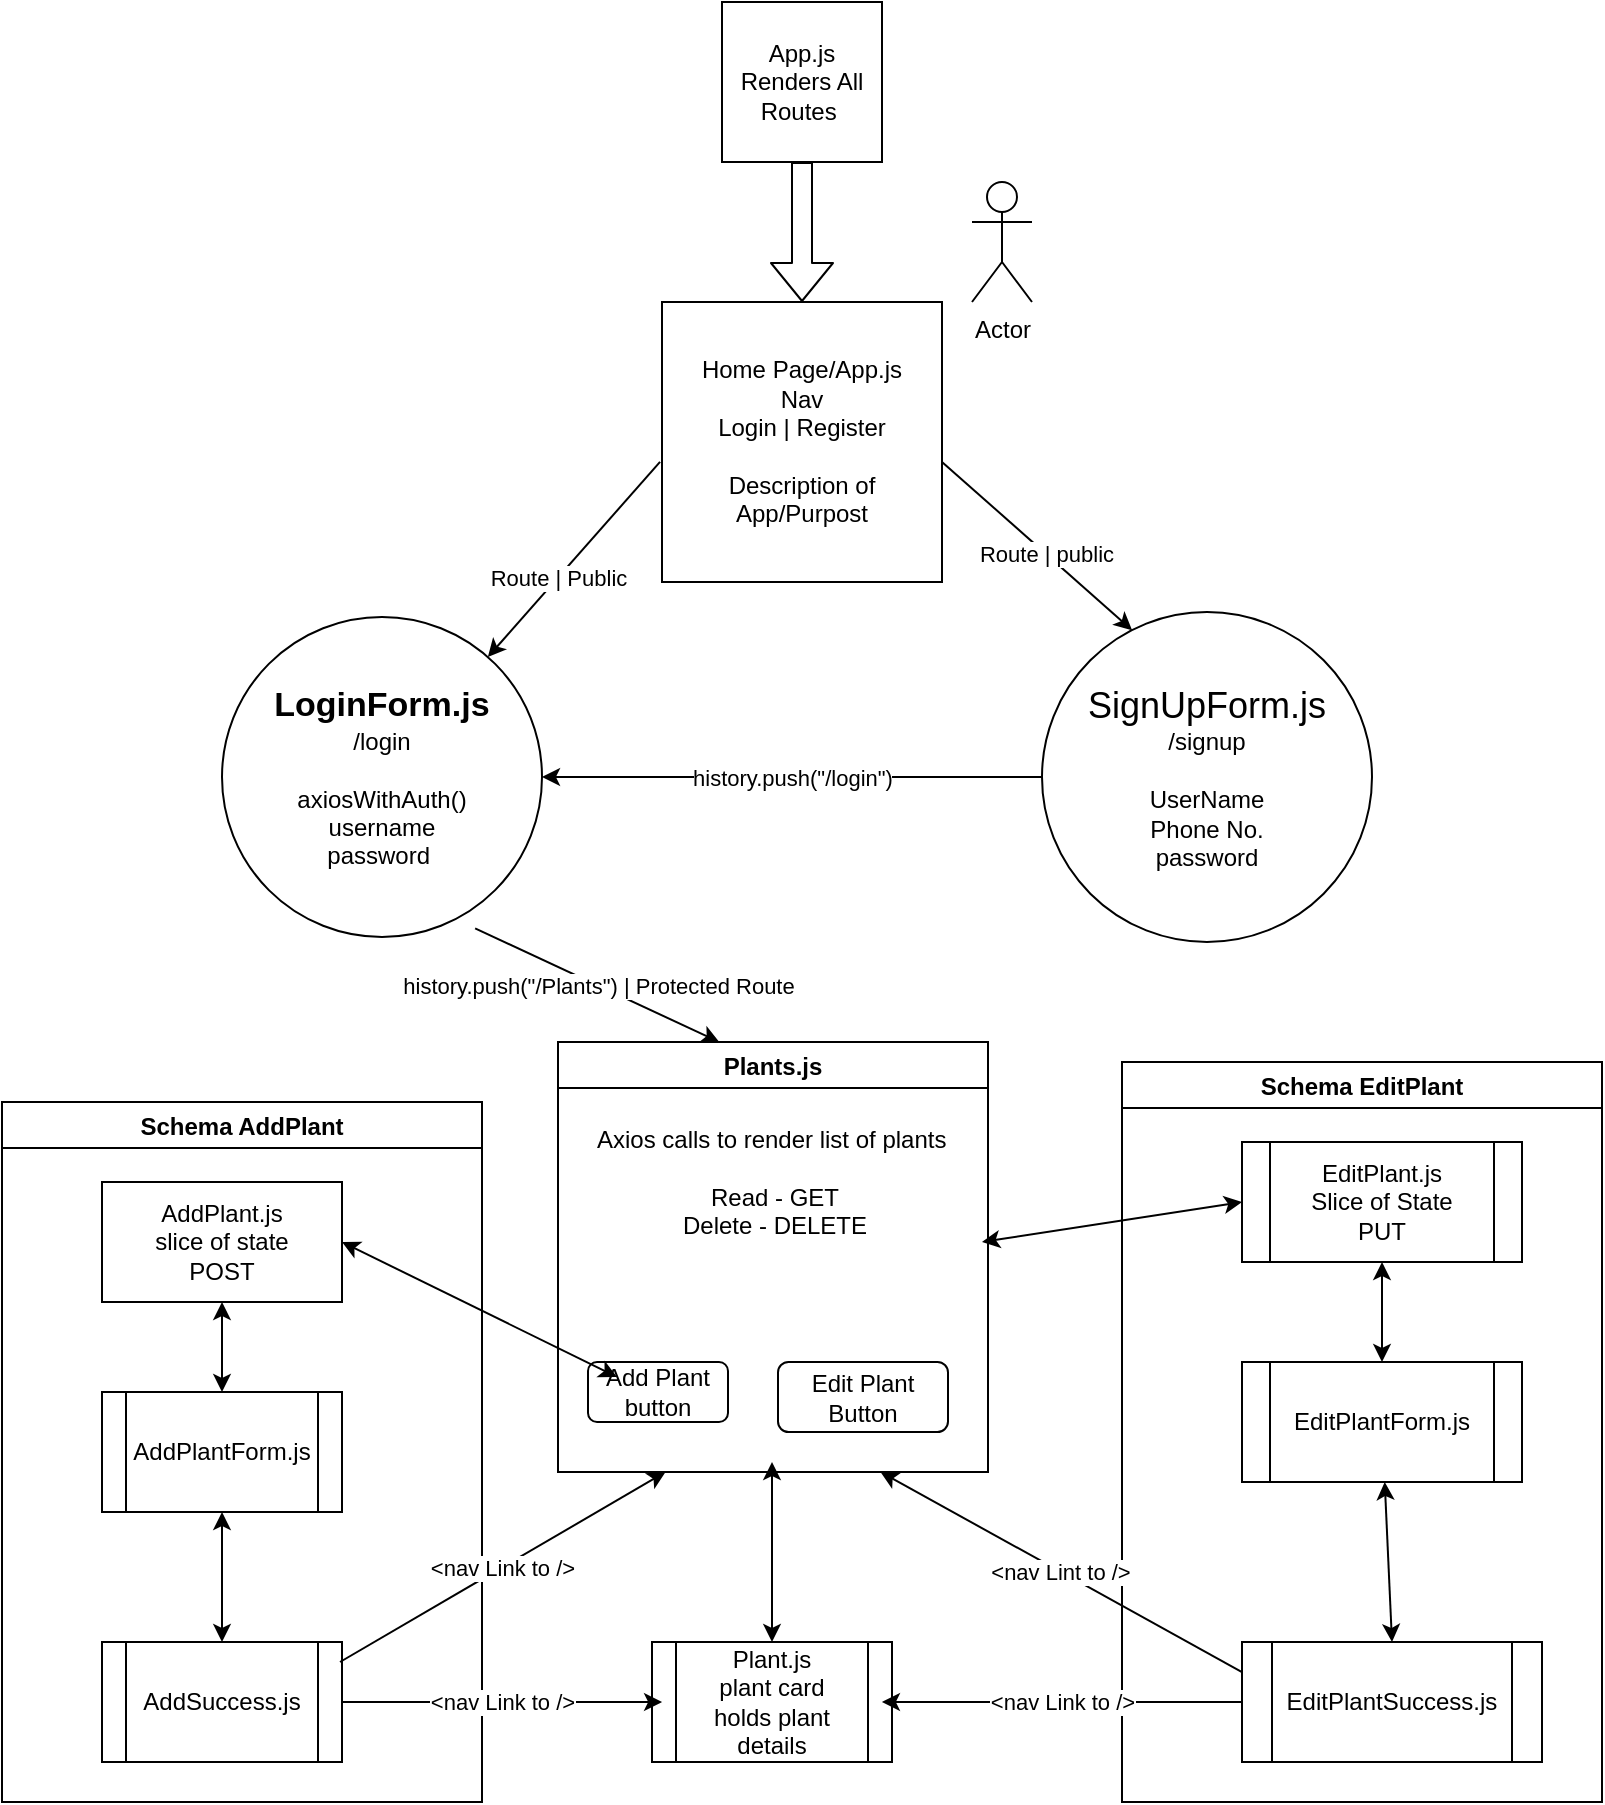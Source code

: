 <mxfile>
    <diagram id="BP-bice16HXopispx_VL" name="Page-1">
        <mxGraphModel dx="1425" dy="641" grid="1" gridSize="10" guides="1" tooltips="1" connect="1" arrows="1" fold="1" page="1" pageScale="1" pageWidth="850" pageHeight="1100" math="0" shadow="0">
            <root>
                <mxCell id="0"/>
                <mxCell id="1" parent="0"/>
                <mxCell id="2" value="Home Page/App.js&lt;br&gt;Nav&lt;br&gt;Login | Register&lt;br&gt;&lt;br&gt;Description of App/Purpost" style="whiteSpace=wrap;html=1;aspect=fixed;" parent="1" vertex="1">
                    <mxGeometry x="370" y="200" width="140" height="140" as="geometry"/>
                </mxCell>
                <mxCell id="3" value="&lt;font style=&quot;font-size: 18px&quot;&gt;SignUpForm.js&lt;br&gt;&lt;/font&gt;/signup&lt;br&gt;&lt;br&gt;UserName&lt;br&gt;Phone No.&lt;br&gt;password&lt;br&gt;" style="ellipse;whiteSpace=wrap;html=1;aspect=fixed;" parent="1" vertex="1">
                    <mxGeometry x="560" y="355" width="165" height="165" as="geometry"/>
                </mxCell>
                <mxCell id="4" value="&lt;b&gt;&lt;font style=&quot;font-size: 17px&quot;&gt;LoginForm.js&lt;br&gt;&lt;/font&gt;&lt;/b&gt;/login&lt;br&gt;&lt;br&gt;axiosWithAuth()&lt;br&gt;username&lt;br&gt;password&amp;nbsp;&lt;br&gt;" style="ellipse;whiteSpace=wrap;html=1;aspect=fixed;" parent="1" vertex="1">
                    <mxGeometry x="150" y="357.5" width="160" height="160" as="geometry"/>
                </mxCell>
                <mxCell id="6" value="Route | Public" style="endArrow=classic;html=1;exitX=-0.007;exitY=0.571;exitDx=0;exitDy=0;exitPerimeter=0;" parent="1" source="2" target="4" edge="1">
                    <mxGeometry x="0.181" width="50" height="50" relative="1" as="geometry">
                        <mxPoint x="360" y="160" as="sourcePoint"/>
                        <mxPoint x="320" y="210" as="targetPoint"/>
                        <Array as="points"/>
                        <mxPoint as="offset"/>
                    </mxGeometry>
                </mxCell>
                <mxCell id="10" value="Route | public" style="endArrow=classic;html=1;entryX=0.273;entryY=0.055;entryDx=0;entryDy=0;entryPerimeter=0;exitX=1;exitY=0.571;exitDx=0;exitDy=0;exitPerimeter=0;" parent="1" source="2" target="3" edge="1">
                    <mxGeometry x="0.092" width="50" height="50" relative="1" as="geometry">
                        <mxPoint x="520" y="150" as="sourcePoint"/>
                        <mxPoint x="330" y="220" as="targetPoint"/>
                        <Array as="points"/>
                        <mxPoint as="offset"/>
                    </mxGeometry>
                </mxCell>
                <mxCell id="13" value="Plants.js" style="swimlane;" parent="1" vertex="1">
                    <mxGeometry x="318" y="570" width="215" height="215" as="geometry">
                        <mxRectangle x="325" y="570" width="80" height="23" as="alternateBounds"/>
                    </mxGeometry>
                </mxCell>
                <mxCell id="19" value="Axios calls to render list of plants&amp;nbsp;&lt;br&gt;&lt;br&gt;Read - GET&lt;br&gt;Delete - DELETE" style="text;html=1;align=center;verticalAlign=middle;resizable=0;points=[];autosize=1;strokeColor=none;" parent="13" vertex="1">
                    <mxGeometry x="12.5" y="40" width="190" height="60" as="geometry"/>
                </mxCell>
                <mxCell id="53" value="Add Plant button" style="rounded=1;whiteSpace=wrap;html=1;" parent="13" vertex="1">
                    <mxGeometry x="15" y="160" width="70" height="30" as="geometry"/>
                </mxCell>
                <mxCell id="54" value="Edit Plant Button" style="rounded=1;whiteSpace=wrap;html=1;" parent="13" vertex="1">
                    <mxGeometry x="110" y="160" width="85" height="35" as="geometry"/>
                </mxCell>
                <mxCell id="15" value="history.push(&quot;/Plants&quot;) | Protected Route" style="endArrow=classic;html=1;entryX=0.375;entryY=0;entryDx=0;entryDy=0;entryPerimeter=0;exitX=0.791;exitY=0.973;exitDx=0;exitDy=0;exitPerimeter=0;" parent="1" source="4" target="13" edge="1">
                    <mxGeometry width="50" height="50" relative="1" as="geometry">
                        <mxPoint x="280" y="350" as="sourcePoint"/>
                        <mxPoint x="330" y="300" as="targetPoint"/>
                    </mxGeometry>
                </mxCell>
                <mxCell id="16" value="App.js&lt;br&gt;Renders All Routes&amp;nbsp;" style="whiteSpace=wrap;html=1;aspect=fixed;" parent="1" vertex="1">
                    <mxGeometry x="400" y="50" width="80" height="80" as="geometry"/>
                </mxCell>
                <mxCell id="17" value="" style="shape=flexArrow;endArrow=classic;html=1;entryX=0.5;entryY=0;entryDx=0;entryDy=0;exitX=0.5;exitY=1;exitDx=0;exitDy=0;" parent="1" source="16" target="2" edge="1">
                    <mxGeometry width="50" height="50" relative="1" as="geometry">
                        <mxPoint x="390" y="190" as="sourcePoint"/>
                        <mxPoint x="440" y="140" as="targetPoint"/>
                    </mxGeometry>
                </mxCell>
                <mxCell id="18" value="history.push(&quot;/login&quot;)" style="endArrow=classic;html=1;exitX=0;exitY=0.5;exitDx=0;exitDy=0;entryX=1;entryY=0.5;entryDx=0;entryDy=0;" parent="1" source="3" target="4" edge="1">
                    <mxGeometry width="50" height="50" relative="1" as="geometry">
                        <mxPoint x="340" y="420" as="sourcePoint"/>
                        <mxPoint x="380" y="470" as="targetPoint"/>
                        <Array as="points"/>
                    </mxGeometry>
                </mxCell>
                <mxCell id="22" value="Schema AddPlant" style="swimlane;" parent="1" vertex="1">
                    <mxGeometry x="40" y="600" width="240" height="350" as="geometry">
                        <mxRectangle x="40" y="600" width="130" height="23" as="alternateBounds"/>
                    </mxGeometry>
                </mxCell>
                <mxCell id="27" value="AddPlant.js&lt;br&gt;slice of state&lt;br&gt;POST" style="rounded=0;whiteSpace=wrap;html=1;" parent="22" vertex="1">
                    <mxGeometry x="50" y="40" width="120" height="60" as="geometry"/>
                </mxCell>
                <mxCell id="29" value="AddPlantForm.js" style="shape=process;whiteSpace=wrap;html=1;backgroundOutline=1;" parent="22" vertex="1">
                    <mxGeometry x="50" y="145" width="120" height="60" as="geometry"/>
                </mxCell>
                <mxCell id="30" value="" style="endArrow=classic;startArrow=classic;html=1;exitX=0.5;exitY=0;exitDx=0;exitDy=0;entryX=0.5;entryY=1;entryDx=0;entryDy=0;" parent="22" source="29" target="27" edge="1">
                    <mxGeometry width="50" height="50" relative="1" as="geometry">
                        <mxPoint x="660" y="190" as="sourcePoint"/>
                        <mxPoint x="710" y="140" as="targetPoint"/>
                    </mxGeometry>
                </mxCell>
                <mxCell id="31" value="AddSuccess.js" style="shape=process;whiteSpace=wrap;html=1;backgroundOutline=1;" parent="22" vertex="1">
                    <mxGeometry x="50" y="270" width="120" height="60" as="geometry"/>
                </mxCell>
                <mxCell id="36" value="" style="endArrow=classic;startArrow=classic;html=1;exitX=0.5;exitY=0;exitDx=0;exitDy=0;entryX=0.5;entryY=1;entryDx=0;entryDy=0;" parent="22" source="31" target="29" edge="1">
                    <mxGeometry width="50" height="50" relative="1" as="geometry">
                        <mxPoint x="650" y="210" as="sourcePoint"/>
                        <mxPoint x="700" y="160" as="targetPoint"/>
                    </mxGeometry>
                </mxCell>
                <mxCell id="23" value="Schema EditPlant" style="swimlane;" parent="1" vertex="1">
                    <mxGeometry x="600" y="580" width="240" height="370" as="geometry"/>
                </mxCell>
                <mxCell id="40" value="EditPlant.js&lt;br&gt;Slice of State&lt;br&gt;PUT" style="shape=process;whiteSpace=wrap;html=1;backgroundOutline=1;" parent="23" vertex="1">
                    <mxGeometry x="60" y="40" width="140" height="60" as="geometry"/>
                </mxCell>
                <mxCell id="41" value="EditPlantForm.js" style="shape=process;whiteSpace=wrap;html=1;backgroundOutline=1;" parent="23" vertex="1">
                    <mxGeometry x="60" y="150" width="140" height="60" as="geometry"/>
                </mxCell>
                <mxCell id="42" value="EditPlantSuccess.js" style="shape=process;whiteSpace=wrap;html=1;backgroundOutline=1;" parent="23" vertex="1">
                    <mxGeometry x="60" y="290" width="150" height="60" as="geometry"/>
                </mxCell>
                <mxCell id="45" value="" style="endArrow=classic;startArrow=classic;html=1;entryX=0.5;entryY=1;entryDx=0;entryDy=0;exitX=0.5;exitY=0;exitDx=0;exitDy=0;" parent="23" source="41" target="40" edge="1">
                    <mxGeometry width="50" height="50" relative="1" as="geometry">
                        <mxPoint x="-170" y="100" as="sourcePoint"/>
                        <mxPoint x="-120" y="50" as="targetPoint"/>
                    </mxGeometry>
                </mxCell>
                <mxCell id="44" value="" style="endArrow=classic;startArrow=classic;html=1;exitX=0.5;exitY=0;exitDx=0;exitDy=0;" parent="23" source="42" target="41" edge="1">
                    <mxGeometry width="50" height="50" relative="1" as="geometry">
                        <mxPoint x="127" y="261" as="sourcePoint"/>
                        <mxPoint x="130" y="210" as="targetPoint"/>
                    </mxGeometry>
                </mxCell>
                <mxCell id="24" value="" style="endArrow=classic;startArrow=classic;html=1;entryX=0;entryY=0.25;entryDx=0;entryDy=0;exitX=1;exitY=0.5;exitDx=0;exitDy=0;" parent="1" source="27" edge="1">
                    <mxGeometry width="50" height="50" relative="1" as="geometry">
                        <mxPoint x="220" y="679" as="sourcePoint"/>
                        <mxPoint x="347.5" y="737.5" as="targetPoint"/>
                        <Array as="points"/>
                    </mxGeometry>
                </mxCell>
                <mxCell id="25" value="" style="endArrow=classic;startArrow=classic;html=1;entryX=0;entryY=0.5;entryDx=0;entryDy=0;" parent="1" target="40" edge="1">
                    <mxGeometry width="50" height="50" relative="1" as="geometry">
                        <mxPoint x="530" y="670" as="sourcePoint"/>
                        <mxPoint x="560" y="730" as="targetPoint"/>
                    </mxGeometry>
                </mxCell>
                <mxCell id="28" value="Actor" style="shape=umlActor;verticalLabelPosition=bottom;verticalAlign=top;html=1;outlineConnect=0;" parent="1" vertex="1">
                    <mxGeometry x="525" y="140" width="30" height="60" as="geometry"/>
                </mxCell>
                <mxCell id="32" value="Plant.js&lt;br&gt;plant card&lt;br&gt;holds plant details" style="shape=process;whiteSpace=wrap;html=1;backgroundOutline=1;" parent="1" vertex="1">
                    <mxGeometry x="365" y="870" width="120" height="60" as="geometry"/>
                </mxCell>
                <mxCell id="34" value="&amp;lt;nav Link to /&amp;gt;" style="endArrow=classic;html=1;exitX=1;exitY=0.5;exitDx=0;exitDy=0;entryX=0.25;entryY=1;entryDx=0;entryDy=0;" parent="1" target="13" edge="1">
                    <mxGeometry width="50" height="50" relative="1" as="geometry">
                        <mxPoint x="209" y="880" as="sourcePoint"/>
                        <mxPoint x="370" y="790" as="targetPoint"/>
                    </mxGeometry>
                </mxCell>
                <mxCell id="39" value="" style="endArrow=classic;startArrow=classic;html=1;exitX=0.5;exitY=0;exitDx=0;exitDy=0;" parent="1" source="32" edge="1">
                    <mxGeometry width="50" height="50" relative="1" as="geometry">
                        <mxPoint x="330" y="800" as="sourcePoint"/>
                        <mxPoint x="425" y="780" as="targetPoint"/>
                    </mxGeometry>
                </mxCell>
                <mxCell id="48" value="&amp;lt;nav Link to /&amp;gt;" style="endArrow=classic;html=1;exitX=0;exitY=0.5;exitDx=0;exitDy=0;entryX=0.958;entryY=0.5;entryDx=0;entryDy=0;entryPerimeter=0;" parent="1" source="42" target="32" edge="1">
                    <mxGeometry width="50" height="50" relative="1" as="geometry">
                        <mxPoint x="510" y="900" as="sourcePoint"/>
                        <mxPoint x="520" y="910" as="targetPoint"/>
                    </mxGeometry>
                </mxCell>
                <mxCell id="50" value="&amp;lt;nav Link to /&amp;gt;" style="endArrow=classic;html=1;entryX=0.042;entryY=0.5;entryDx=0;entryDy=0;entryPerimeter=0;exitX=1;exitY=0.5;exitDx=0;exitDy=0;" parent="1" source="31" target="32" edge="1">
                    <mxGeometry width="50" height="50" relative="1" as="geometry">
                        <mxPoint x="230" y="900" as="sourcePoint"/>
                        <mxPoint x="470" y="650" as="targetPoint"/>
                    </mxGeometry>
                </mxCell>
                <mxCell id="55" value="&amp;lt;nav Lint to /&amp;gt;" style="endArrow=classic;html=1;exitX=0;exitY=0.25;exitDx=0;exitDy=0;entryX=0.75;entryY=1;entryDx=0;entryDy=0;" parent="1" source="42" target="13" edge="1">
                    <mxGeometry width="50" height="50" relative="1" as="geometry">
                        <mxPoint x="480" y="790" as="sourcePoint"/>
                        <mxPoint x="560" y="800" as="targetPoint"/>
                    </mxGeometry>
                </mxCell>
            </root>
        </mxGraphModel>
    </diagram>
</mxfile>